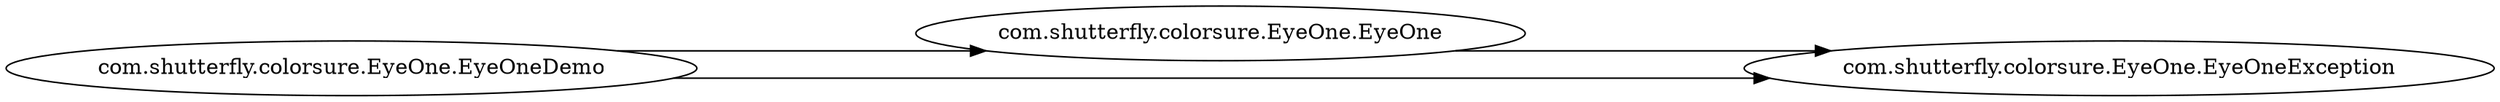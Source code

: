 digraph dependencyGraph {
 concentrate=true;
 rankdir="LR"; 
ranksep="2.0";
"com.shutterfly.colorsure.EyeOne.EyeOne"; 
"com.shutterfly.colorsure.EyeOne.EyeOne"->"com.shutterfly.colorsure.EyeOne.EyeOneException";
"com.shutterfly.colorsure.EyeOne.EyeOneDemo"; 
"com.shutterfly.colorsure.EyeOne.EyeOneDemo"->"com.shutterfly.colorsure.EyeOne.EyeOne";
"com.shutterfly.colorsure.EyeOne.EyeOneDemo"->"com.shutterfly.colorsure.EyeOne.EyeOneException";
"com.shutterfly.colorsure.EyeOne.EyeOneException"; 
splines="ortho";
}